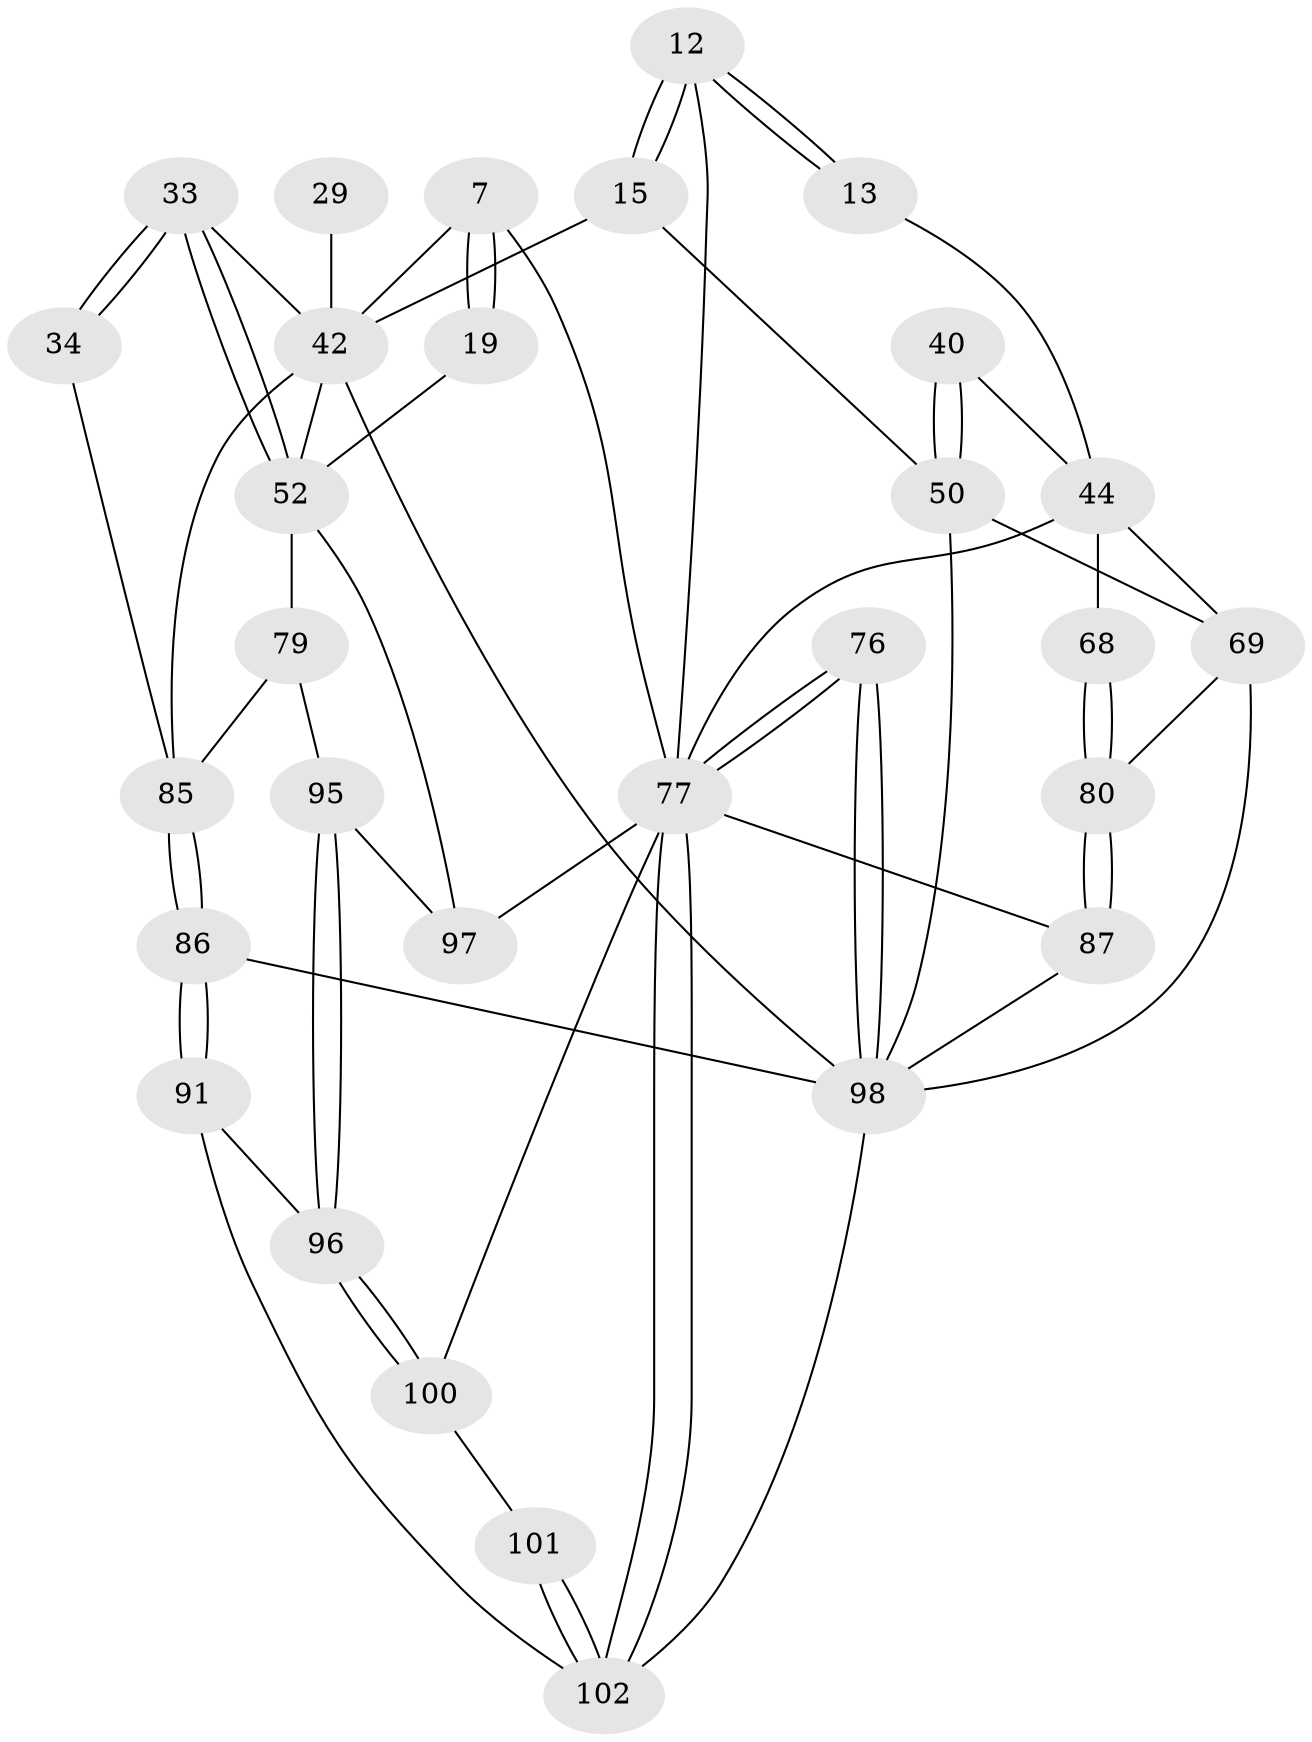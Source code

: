 // original degree distribution, {3: 0.0196078431372549, 6: 0.22549019607843138, 5: 0.5098039215686274, 4: 0.24509803921568626}
// Generated by graph-tools (version 1.1) at 2025/07/03/04/25 22:07:03]
// undirected, 30 vertices, 67 edges
graph export_dot {
graph [start="1"]
  node [color=gray90,style=filled];
  7 [pos="+0.8306790609531389+0.1628749367826035",super="+1+2"];
  12 [pos="+0.4856162267166116+0.27403374659109897",super="+11+5+4"];
  13 [pos="+0.3087888545799017+0.13007553672378236"];
  15 [pos="+0.5107724346987473+0.3068073926342584",super="+14+10"];
  19 [pos="+1+0"];
  29 [pos="+0.7676588594666242+0.374928230198718"];
  33 [pos="+0.8951327139403117+0.5236855182491277",super="+32+27"];
  34 [pos="+0.8425531437635618+0.481510979957507"];
  40 [pos="+0.22289270232649092+0.484407121413249",super="+31"];
  42 [pos="+0.6881132049697192+0.4587210791361904",super="+28+37+35"];
  44 [pos="+0+0.5826955390540783",super="+43+41"];
  50 [pos="+0.22439678123785486+0.503233666895593",super="+49"];
  52 [pos="+0.9013515005208255+0.5315560525386696",super="+51+25"];
  68 [pos="+0.06827356454865037+0.6741475030603632"];
  69 [pos="+0.27985947021604496+0.730982175660436",super="+58+54+57"];
  76 [pos="+0+1"];
  77 [pos="+0+1",super="+3+64+75"];
  79 [pos="+0.6779529726650632+0.6654880106541211",super="+78"];
  80 [pos="+0.10794825624296014+0.7392223129831389",super="+70+67"];
  85 [pos="+0.5766662437637211+0.7232704785649986",super="+62+61"];
  86 [pos="+0.5501908348645629+0.8181139382854268",super="+84"];
  87 [pos="+0.10660439615103269+0.7867445635551393"];
  91 [pos="+0.5719850270480483+0.8517981687863698"];
  95 [pos="+0.7864523086088189+0.9858473011373018",super="+88+89+74"];
  96 [pos="+0.7745524628454605+0.9986976020315508",super="+90"];
  97 [pos="+0.9175789576174019+0.9239440050979075",super="+65+66+73"];
  98 [pos="+0.08640750199726177+0.8910798277445725",super="+92"];
  100 [pos="+0.7511844101264098+1"];
  101 [pos="+0.47883326249544833+1"];
  102 [pos="+0.30650278716227164+1",super="+99+94"];
  7 -- 19 [weight=2];
  7 -- 19;
  7 -- 77 [weight=2];
  7 -- 42;
  12 -- 13 [weight=2];
  12 -- 13;
  12 -- 15 [weight=3];
  12 -- 15;
  12 -- 77;
  13 -- 44;
  15 -- 50;
  15 -- 42 [weight=2];
  19 -- 52;
  29 -- 42 [weight=3];
  33 -- 34 [weight=2];
  33 -- 34;
  33 -- 52 [weight=3];
  33 -- 52;
  33 -- 42;
  34 -- 85;
  40 -- 50 [weight=2];
  40 -- 50;
  40 -- 44 [weight=2];
  42 -- 85 [weight=2];
  42 -- 98;
  42 -- 52;
  44 -- 68;
  44 -- 77 [weight=2];
  44 -- 69;
  50 -- 69 [weight=2];
  50 -- 98;
  52 -- 97;
  52 -- 79;
  68 -- 80 [weight=2];
  68 -- 80;
  69 -- 80 [weight=2];
  69 -- 98 [weight=2];
  76 -- 77 [weight=2];
  76 -- 77;
  76 -- 98;
  76 -- 98;
  77 -- 102;
  77 -- 102;
  77 -- 100;
  77 -- 97;
  77 -- 87;
  79 -- 85 [weight=3];
  79 -- 95 [weight=3];
  80 -- 87;
  80 -- 87;
  85 -- 86 [weight=2];
  85 -- 86;
  86 -- 91;
  86 -- 91;
  86 -- 98 [weight=2];
  87 -- 98;
  91 -- 96;
  91 -- 102;
  95 -- 96 [weight=2];
  95 -- 96;
  95 -- 97 [weight=2];
  96 -- 100;
  96 -- 100;
  98 -- 102 [weight=2];
  100 -- 101;
  101 -- 102 [weight=2];
  101 -- 102;
}
